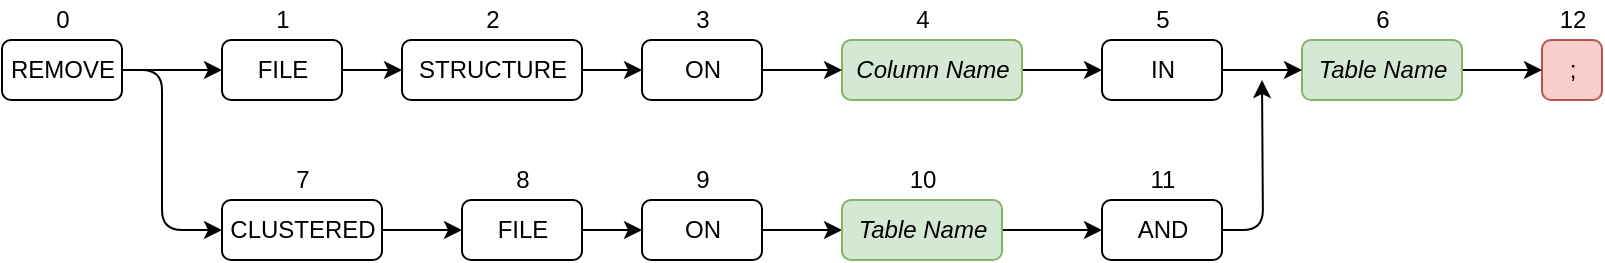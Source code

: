 <mxfile version="13.6.9" type="device"><diagram id="HH97DMklG3GvuwQJtJBX" name="Page-1"><mxGraphModel dx="1422" dy="804" grid="1" gridSize="10" guides="1" tooltips="1" connect="1" arrows="1" fold="1" page="1" pageScale="1" pageWidth="850" pageHeight="1100" math="0" shadow="0"><root><mxCell id="0"/><mxCell id="1" parent="0"/><mxCell id="w54cBLAl5rAkxmdbFsFD-127" style="edgeStyle=orthogonalEdgeStyle;orthogonalLoop=1;jettySize=auto;html=1;exitX=1;exitY=0.5;exitDx=0;exitDy=0;entryX=0;entryY=0.5;entryDx=0;entryDy=0;entryPerimeter=0;" parent="1" source="w54cBLAl5rAkxmdbFsFD-1" target="w54cBLAl5rAkxmdbFsFD-225" edge="1"><mxGeometry relative="1" as="geometry"><mxPoint x="140" y="95" as="targetPoint"/></mxGeometry></mxCell><mxCell id="d5Y2N_I46gU6w0KHK8-L-13" style="edgeStyle=orthogonalEdgeStyle;orthogonalLoop=1;jettySize=auto;html=1;exitX=1;exitY=0.5;exitDx=0;exitDy=0;entryX=0;entryY=0.5;entryDx=0;entryDy=0;" parent="1" source="w54cBLAl5rAkxmdbFsFD-1" target="d5Y2N_I46gU6w0KHK8-L-1" edge="1"><mxGeometry relative="1" as="geometry"><Array as="points"><mxPoint x="110" y="95"/><mxPoint x="110" y="175"/></Array></mxGeometry></mxCell><mxCell id="w54cBLAl5rAkxmdbFsFD-1" value="REMOVE" style="html=1;rounded=1;" parent="1" vertex="1"><mxGeometry x="30" y="80" width="60" height="30" as="geometry"/></mxCell><mxCell id="w54cBLAl5rAkxmdbFsFD-2" value="0" style="text;html=1;align=center;verticalAlign=middle;resizable=0;points=[];autosize=1;rounded=1;" parent="1" vertex="1"><mxGeometry x="50" y="60" width="20" height="20" as="geometry"/></mxCell><mxCell id="w54cBLAl5rAkxmdbFsFD-53" value=";" style="html=1;fillColor=#f8cecc;strokeColor=#b85450;rounded=1;" parent="1" vertex="1"><mxGeometry x="800" y="80" width="30" height="30" as="geometry"/></mxCell><mxCell id="w54cBLAl5rAkxmdbFsFD-54" value="12" style="text;html=1;align=center;verticalAlign=middle;resizable=0;points=[];autosize=1;rounded=1;" parent="1" vertex="1"><mxGeometry x="800" y="60" width="30" height="20" as="geometry"/></mxCell><mxCell id="w54cBLAl5rAkxmdbFsFD-293" style="edgeStyle=orthogonalEdgeStyle;orthogonalLoop=1;jettySize=auto;html=1;exitX=1;exitY=0.5;exitDx=0;exitDy=0;entryX=0;entryY=0.5;entryDx=0;entryDy=0;" parent="1" source="w54cBLAl5rAkxmdbFsFD-74" target="w54cBLAl5rAkxmdbFsFD-290" edge="1"><mxGeometry relative="1" as="geometry"/></mxCell><mxCell id="w54cBLAl5rAkxmdbFsFD-74" value="&lt;i&gt;Column Name&lt;/i&gt;" style="html=1;fillColor=#d5e8d4;strokeColor=#82b366;rounded=1;" parent="1" vertex="1"><mxGeometry x="450" y="80" width="90" height="30" as="geometry"/></mxCell><mxCell id="w54cBLAl5rAkxmdbFsFD-75" value="4" style="text;html=1;align=center;verticalAlign=middle;resizable=0;points=[];autosize=1;rounded=1;" parent="1" vertex="1"><mxGeometry x="480" y="60" width="20" height="20" as="geometry"/></mxCell><mxCell id="w54cBLAl5rAkxmdbFsFD-296" style="edgeStyle=orthogonalEdgeStyle;orthogonalLoop=1;jettySize=auto;html=1;exitX=1;exitY=0.5;exitDx=0;exitDy=0;" parent="1" source="w54cBLAl5rAkxmdbFsFD-225" target="w54cBLAl5rAkxmdbFsFD-231" edge="1"><mxGeometry relative="1" as="geometry"/></mxCell><mxCell id="w54cBLAl5rAkxmdbFsFD-225" value="FILE" style="html=1;rounded=1;" parent="1" vertex="1"><mxGeometry x="140" y="80" width="60" height="30" as="geometry"/></mxCell><mxCell id="w54cBLAl5rAkxmdbFsFD-295" style="edgeStyle=orthogonalEdgeStyle;orthogonalLoop=1;jettySize=auto;html=1;exitX=1;exitY=0.5;exitDx=0;exitDy=0;entryX=0;entryY=0.5;entryDx=0;entryDy=0;" parent="1" source="w54cBLAl5rAkxmdbFsFD-226" target="w54cBLAl5rAkxmdbFsFD-53" edge="1"><mxGeometry relative="1" as="geometry"/></mxCell><mxCell id="w54cBLAl5rAkxmdbFsFD-226" value="&lt;i&gt;Table Name&lt;/i&gt;" style="html=1;fillColor=#d5e8d4;strokeColor=#82b366;rounded=1;" parent="1" vertex="1"><mxGeometry x="680" y="80" width="80" height="30" as="geometry"/></mxCell><mxCell id="w54cBLAl5rAkxmdbFsFD-269" style="edgeStyle=orthogonalEdgeStyle;orthogonalLoop=1;jettySize=auto;html=1;exitX=1;exitY=0.5;exitDx=0;exitDy=0;entryX=0;entryY=0.5;entryDx=0;entryDy=0;" parent="1" source="w54cBLAl5rAkxmdbFsFD-231" target="w54cBLAl5rAkxmdbFsFD-288" edge="1"><mxGeometry relative="1" as="geometry"/></mxCell><mxCell id="w54cBLAl5rAkxmdbFsFD-231" value="STRUCTURE" style="html=1;rounded=1;" parent="1" vertex="1"><mxGeometry x="230" y="80" width="90" height="30" as="geometry"/></mxCell><mxCell id="w54cBLAl5rAkxmdbFsFD-234" value="3" style="text;html=1;align=center;verticalAlign=middle;resizable=0;points=[];autosize=1;rounded=1;" parent="1" vertex="1"><mxGeometry x="370" y="60" width="20" height="20" as="geometry"/></mxCell><mxCell id="w54cBLAl5rAkxmdbFsFD-286" value="1" style="text;html=1;align=center;verticalAlign=middle;resizable=0;points=[];autosize=1;rounded=1;" parent="1" vertex="1"><mxGeometry x="160" y="60" width="20" height="20" as="geometry"/></mxCell><mxCell id="w54cBLAl5rAkxmdbFsFD-292" style="edgeStyle=orthogonalEdgeStyle;orthogonalLoop=1;jettySize=auto;html=1;exitX=1;exitY=0.5;exitDx=0;exitDy=0;entryX=0;entryY=0.5;entryDx=0;entryDy=0;" parent="1" source="w54cBLAl5rAkxmdbFsFD-288" target="w54cBLAl5rAkxmdbFsFD-74" edge="1"><mxGeometry relative="1" as="geometry"/></mxCell><mxCell id="w54cBLAl5rAkxmdbFsFD-288" value="ON" style="html=1;rounded=1;" parent="1" vertex="1"><mxGeometry x="350" y="80" width="60" height="30" as="geometry"/></mxCell><mxCell id="w54cBLAl5rAkxmdbFsFD-294" style="edgeStyle=orthogonalEdgeStyle;orthogonalLoop=1;jettySize=auto;html=1;exitX=1;exitY=0.5;exitDx=0;exitDy=0;entryX=0;entryY=0.5;entryDx=0;entryDy=0;" parent="1" source="w54cBLAl5rAkxmdbFsFD-290" target="w54cBLAl5rAkxmdbFsFD-226" edge="1"><mxGeometry relative="1" as="geometry"/></mxCell><mxCell id="w54cBLAl5rAkxmdbFsFD-290" value="IN" style="html=1;rounded=1;" parent="1" vertex="1"><mxGeometry x="580" y="80" width="60" height="30" as="geometry"/></mxCell><mxCell id="w54cBLAl5rAkxmdbFsFD-291" value="5" style="text;html=1;align=center;verticalAlign=middle;resizable=0;points=[];autosize=1;rounded=1;" parent="1" vertex="1"><mxGeometry x="600" y="60" width="20" height="20" as="geometry"/></mxCell><mxCell id="w54cBLAl5rAkxmdbFsFD-297" value="2" style="text;html=1;align=center;verticalAlign=middle;resizable=0;points=[];autosize=1;rounded=1;" parent="1" vertex="1"><mxGeometry x="265" y="60" width="20" height="20" as="geometry"/></mxCell><mxCell id="w54cBLAl5rAkxmdbFsFD-298" value="6" style="text;html=1;align=center;verticalAlign=middle;resizable=0;points=[];autosize=1;rounded=1;" parent="1" vertex="1"><mxGeometry x="710" y="60" width="20" height="20" as="geometry"/></mxCell><mxCell id="d5Y2N_I46gU6w0KHK8-L-14" style="edgeStyle=orthogonalEdgeStyle;orthogonalLoop=1;jettySize=auto;html=1;exitX=1;exitY=0.5;exitDx=0;exitDy=0;entryX=0;entryY=0.5;entryDx=0;entryDy=0;" parent="1" source="d5Y2N_I46gU6w0KHK8-L-1" target="d5Y2N_I46gU6w0KHK8-L-3" edge="1"><mxGeometry relative="1" as="geometry"/></mxCell><mxCell id="d5Y2N_I46gU6w0KHK8-L-1" value="CLUSTERED" style="html=1;rounded=1;" parent="1" vertex="1"><mxGeometry x="140" y="160" width="80" height="30" as="geometry"/></mxCell><mxCell id="d5Y2N_I46gU6w0KHK8-L-2" value="7" style="text;html=1;align=center;verticalAlign=middle;resizable=0;points=[];autosize=1;rounded=1;" parent="1" vertex="1"><mxGeometry x="170" y="140" width="20" height="20" as="geometry"/></mxCell><mxCell id="d5Y2N_I46gU6w0KHK8-L-15" style="edgeStyle=orthogonalEdgeStyle;orthogonalLoop=1;jettySize=auto;html=1;exitX=1;exitY=0.5;exitDx=0;exitDy=0;" parent="1" source="d5Y2N_I46gU6w0KHK8-L-3" target="d5Y2N_I46gU6w0KHK8-L-6" edge="1"><mxGeometry relative="1" as="geometry"/></mxCell><mxCell id="d5Y2N_I46gU6w0KHK8-L-3" value="FILE" style="html=1;rounded=1;" parent="1" vertex="1"><mxGeometry x="260" y="160" width="60" height="30" as="geometry"/></mxCell><mxCell id="d5Y2N_I46gU6w0KHK8-L-4" value="8" style="text;html=1;align=center;verticalAlign=middle;resizable=0;points=[];autosize=1;rounded=1;" parent="1" vertex="1"><mxGeometry x="280" y="140" width="20" height="20" as="geometry"/></mxCell><mxCell id="d5Y2N_I46gU6w0KHK8-L-5" value="9" style="text;html=1;align=center;verticalAlign=middle;resizable=0;points=[];autosize=1;rounded=1;" parent="1" vertex="1"><mxGeometry x="370" y="140" width="20" height="20" as="geometry"/></mxCell><mxCell id="d5Y2N_I46gU6w0KHK8-L-16" style="edgeStyle=orthogonalEdgeStyle;orthogonalLoop=1;jettySize=auto;html=1;exitX=1;exitY=0.5;exitDx=0;exitDy=0;entryX=0;entryY=0.5;entryDx=0;entryDy=0;" parent="1" source="d5Y2N_I46gU6w0KHK8-L-6" target="d5Y2N_I46gU6w0KHK8-L-7" edge="1"><mxGeometry relative="1" as="geometry"/></mxCell><mxCell id="d5Y2N_I46gU6w0KHK8-L-6" value="ON" style="html=1;rounded=1;" parent="1" vertex="1"><mxGeometry x="350" y="160" width="60" height="30" as="geometry"/></mxCell><mxCell id="d5Y2N_I46gU6w0KHK8-L-17" style="edgeStyle=orthogonalEdgeStyle;orthogonalLoop=1;jettySize=auto;html=1;exitX=1;exitY=0.5;exitDx=0;exitDy=0;entryX=0;entryY=0.5;entryDx=0;entryDy=0;" parent="1" source="d5Y2N_I46gU6w0KHK8-L-7" target="d5Y2N_I46gU6w0KHK8-L-11" edge="1"><mxGeometry relative="1" as="geometry"/></mxCell><mxCell id="d5Y2N_I46gU6w0KHK8-L-7" value="&lt;i&gt;Table Name&lt;/i&gt;" style="html=1;fillColor=#d5e8d4;strokeColor=#82b366;rounded=1;" parent="1" vertex="1"><mxGeometry x="450" y="160" width="80" height="30" as="geometry"/></mxCell><mxCell id="d5Y2N_I46gU6w0KHK8-L-8" value="10" style="text;html=1;align=center;verticalAlign=middle;resizable=0;points=[];autosize=1;rounded=1;" parent="1" vertex="1"><mxGeometry x="475" y="140" width="30" height="20" as="geometry"/></mxCell><mxCell id="d5Y2N_I46gU6w0KHK8-L-18" style="edgeStyle=orthogonalEdgeStyle;orthogonalLoop=1;jettySize=auto;html=1;exitX=1;exitY=0.5;exitDx=0;exitDy=0;" parent="1" source="d5Y2N_I46gU6w0KHK8-L-11" edge="1"><mxGeometry relative="1" as="geometry"><mxPoint x="660" y="100" as="targetPoint"/></mxGeometry></mxCell><mxCell id="d5Y2N_I46gU6w0KHK8-L-11" value="AND" style="html=1;rounded=1;" parent="1" vertex="1"><mxGeometry x="580" y="160" width="60" height="30" as="geometry"/></mxCell><mxCell id="d5Y2N_I46gU6w0KHK8-L-12" value="11" style="text;html=1;align=center;verticalAlign=middle;resizable=0;points=[];autosize=1;rounded=1;" parent="1" vertex="1"><mxGeometry x="595" y="140" width="30" height="20" as="geometry"/></mxCell></root></mxGraphModel></diagram></mxfile>